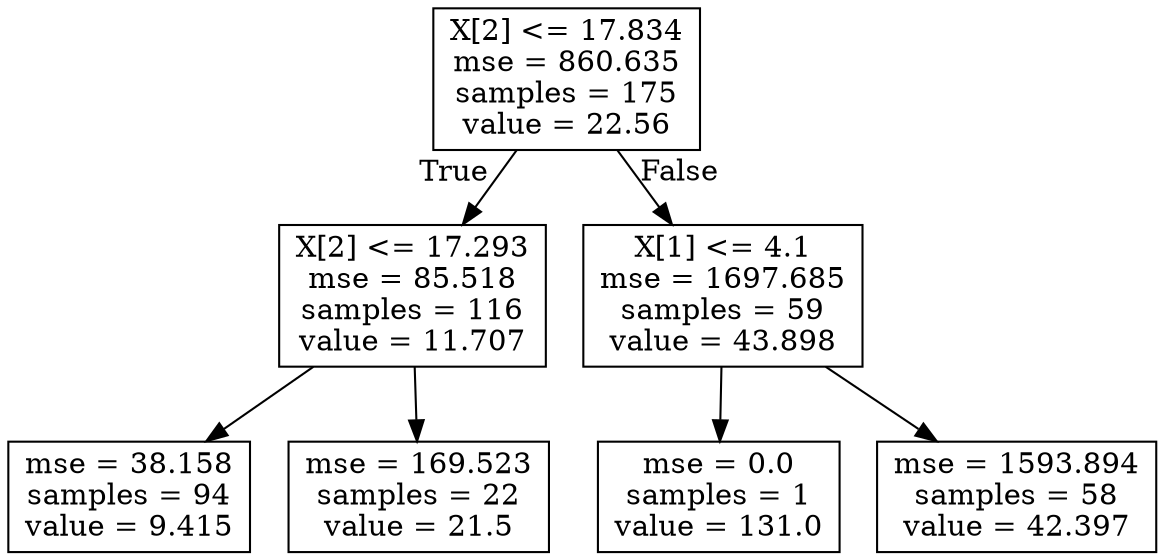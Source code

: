 digraph Tree {
node [shape=box] ;
0 [label="X[2] <= 17.834\nmse = 860.635\nsamples = 175\nvalue = 22.56"] ;
1 [label="X[2] <= 17.293\nmse = 85.518\nsamples = 116\nvalue = 11.707"] ;
0 -> 1 [labeldistance=2.5, labelangle=45, headlabel="True"] ;
2 [label="mse = 38.158\nsamples = 94\nvalue = 9.415"] ;
1 -> 2 ;
3 [label="mse = 169.523\nsamples = 22\nvalue = 21.5"] ;
1 -> 3 ;
4 [label="X[1] <= 4.1\nmse = 1697.685\nsamples = 59\nvalue = 43.898"] ;
0 -> 4 [labeldistance=2.5, labelangle=-45, headlabel="False"] ;
5 [label="mse = 0.0\nsamples = 1\nvalue = 131.0"] ;
4 -> 5 ;
6 [label="mse = 1593.894\nsamples = 58\nvalue = 42.397"] ;
4 -> 6 ;
}